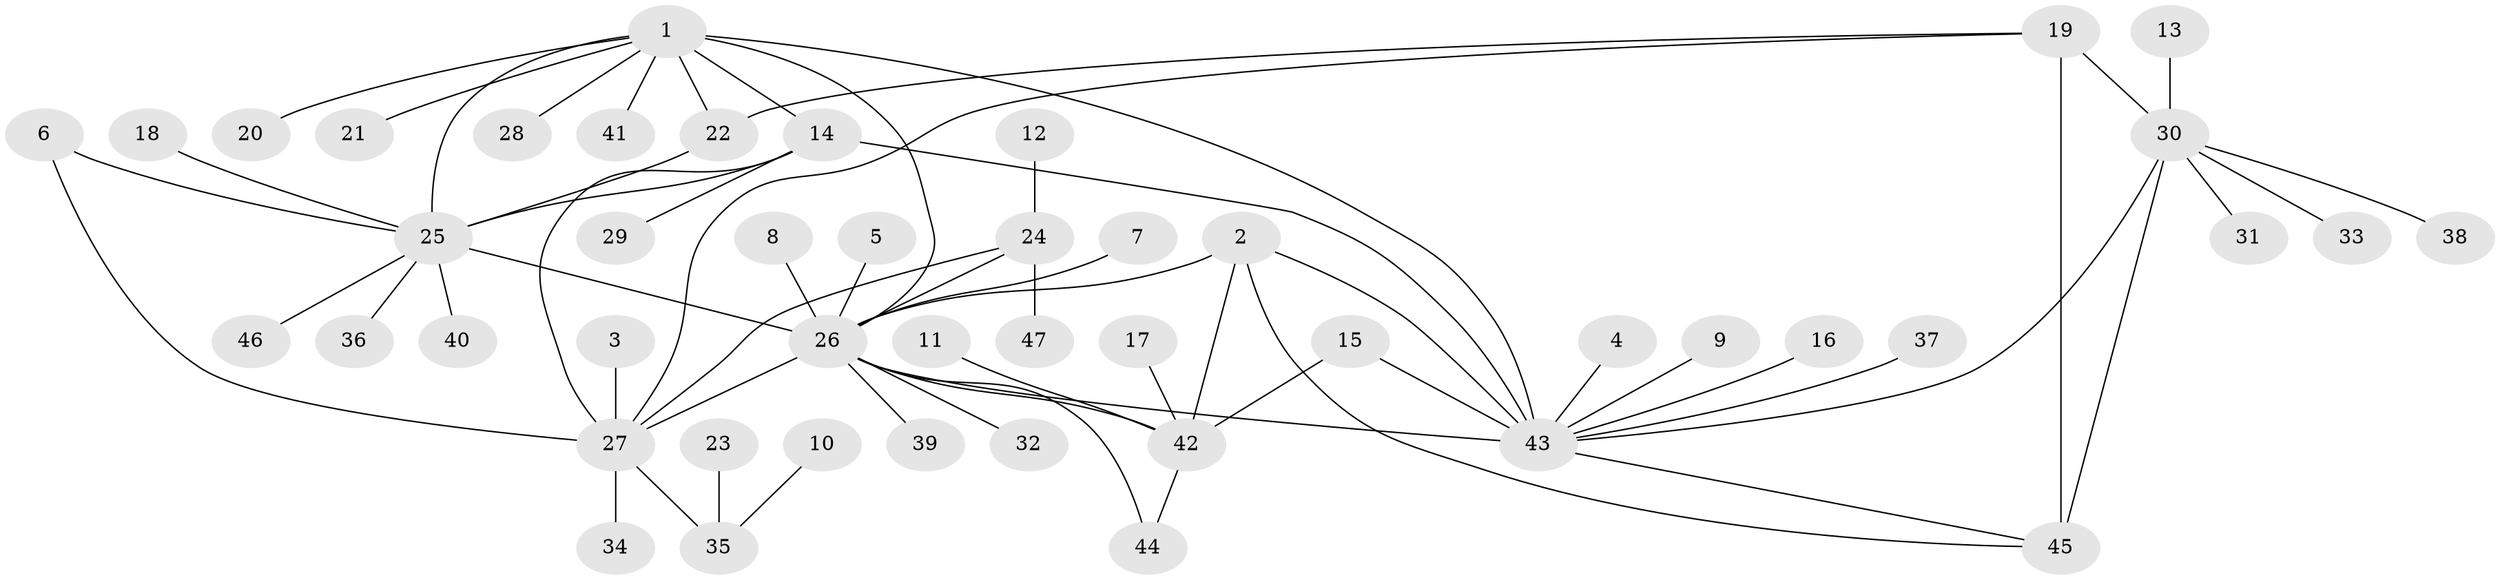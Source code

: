// original degree distribution, {6: 0.05319148936170213, 10: 0.02127659574468085, 5: 0.031914893617021274, 4: 0.02127659574468085, 8: 0.010638297872340425, 7: 0.031914893617021274, 9: 0.0425531914893617, 3: 0.05319148936170213, 2: 0.19148936170212766, 1: 0.5425531914893617}
// Generated by graph-tools (version 1.1) at 2025/26/03/09/25 03:26:47]
// undirected, 47 vertices, 63 edges
graph export_dot {
graph [start="1"]
  node [color=gray90,style=filled];
  1;
  2;
  3;
  4;
  5;
  6;
  7;
  8;
  9;
  10;
  11;
  12;
  13;
  14;
  15;
  16;
  17;
  18;
  19;
  20;
  21;
  22;
  23;
  24;
  25;
  26;
  27;
  28;
  29;
  30;
  31;
  32;
  33;
  34;
  35;
  36;
  37;
  38;
  39;
  40;
  41;
  42;
  43;
  44;
  45;
  46;
  47;
  1 -- 14 [weight=1.0];
  1 -- 20 [weight=1.0];
  1 -- 21 [weight=1.0];
  1 -- 22 [weight=2.0];
  1 -- 25 [weight=2.0];
  1 -- 26 [weight=1.0];
  1 -- 28 [weight=1.0];
  1 -- 41 [weight=1.0];
  1 -- 43 [weight=2.0];
  2 -- 26 [weight=2.0];
  2 -- 42 [weight=2.0];
  2 -- 43 [weight=1.0];
  2 -- 45 [weight=1.0];
  3 -- 27 [weight=1.0];
  4 -- 43 [weight=1.0];
  5 -- 26 [weight=1.0];
  6 -- 25 [weight=1.0];
  6 -- 27 [weight=1.0];
  7 -- 26 [weight=1.0];
  8 -- 26 [weight=1.0];
  9 -- 43 [weight=1.0];
  10 -- 35 [weight=1.0];
  11 -- 42 [weight=1.0];
  12 -- 24 [weight=1.0];
  13 -- 30 [weight=1.0];
  14 -- 25 [weight=1.0];
  14 -- 27 [weight=1.0];
  14 -- 29 [weight=1.0];
  14 -- 43 [weight=2.0];
  15 -- 42 [weight=1.0];
  15 -- 43 [weight=1.0];
  16 -- 43 [weight=1.0];
  17 -- 42 [weight=1.0];
  18 -- 25 [weight=1.0];
  19 -- 22 [weight=1.0];
  19 -- 27 [weight=1.0];
  19 -- 30 [weight=2.0];
  19 -- 45 [weight=2.0];
  22 -- 25 [weight=1.0];
  23 -- 35 [weight=1.0];
  24 -- 26 [weight=1.0];
  24 -- 27 [weight=2.0];
  24 -- 47 [weight=1.0];
  25 -- 26 [weight=1.0];
  25 -- 36 [weight=1.0];
  25 -- 40 [weight=1.0];
  25 -- 46 [weight=1.0];
  26 -- 27 [weight=2.0];
  26 -- 32 [weight=1.0];
  26 -- 39 [weight=1.0];
  26 -- 42 [weight=1.0];
  26 -- 43 [weight=1.0];
  26 -- 44 [weight=1.0];
  27 -- 34 [weight=1.0];
  27 -- 35 [weight=1.0];
  30 -- 31 [weight=1.0];
  30 -- 33 [weight=1.0];
  30 -- 38 [weight=1.0];
  30 -- 43 [weight=1.0];
  30 -- 45 [weight=1.0];
  37 -- 43 [weight=1.0];
  42 -- 44 [weight=1.0];
  43 -- 45 [weight=1.0];
}
